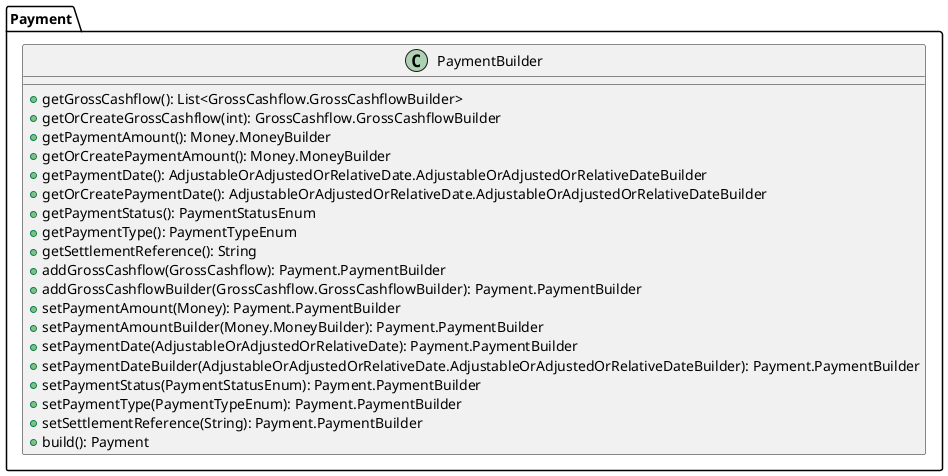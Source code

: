 @startuml

    class Payment.PaymentBuilder [[Payment.PaymentBuilder.html]] {
        +getGrossCashflow(): List<GrossCashflow.GrossCashflowBuilder>
        +getOrCreateGrossCashflow(int): GrossCashflow.GrossCashflowBuilder
        +getPaymentAmount(): Money.MoneyBuilder
        +getOrCreatePaymentAmount(): Money.MoneyBuilder
        +getPaymentDate(): AdjustableOrAdjustedOrRelativeDate.AdjustableOrAdjustedOrRelativeDateBuilder
        +getOrCreatePaymentDate(): AdjustableOrAdjustedOrRelativeDate.AdjustableOrAdjustedOrRelativeDateBuilder
        +getPaymentStatus(): PaymentStatusEnum
        +getPaymentType(): PaymentTypeEnum
        +getSettlementReference(): String
        +addGrossCashflow(GrossCashflow): Payment.PaymentBuilder
        +addGrossCashflowBuilder(GrossCashflow.GrossCashflowBuilder): Payment.PaymentBuilder
        +setPaymentAmount(Money): Payment.PaymentBuilder
        +setPaymentAmountBuilder(Money.MoneyBuilder): Payment.PaymentBuilder
        +setPaymentDate(AdjustableOrAdjustedOrRelativeDate): Payment.PaymentBuilder
        +setPaymentDateBuilder(AdjustableOrAdjustedOrRelativeDate.AdjustableOrAdjustedOrRelativeDateBuilder): Payment.PaymentBuilder
        +setPaymentStatus(PaymentStatusEnum): Payment.PaymentBuilder
        +setPaymentType(PaymentTypeEnum): Payment.PaymentBuilder
        +setSettlementReference(String): Payment.PaymentBuilder
        +build(): Payment
    }

@enduml
